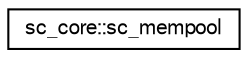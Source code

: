 digraph "Graphical Class Hierarchy"
{
  edge [fontname="FreeSans",fontsize="10",labelfontname="FreeSans",labelfontsize="10"];
  node [fontname="FreeSans",fontsize="10",shape=record];
  rankdir="LR";
  Node0 [label="sc_core::sc_mempool",height=0.2,width=0.4,color="black", fillcolor="white", style="filled",URL="$a02080.html"];
}
